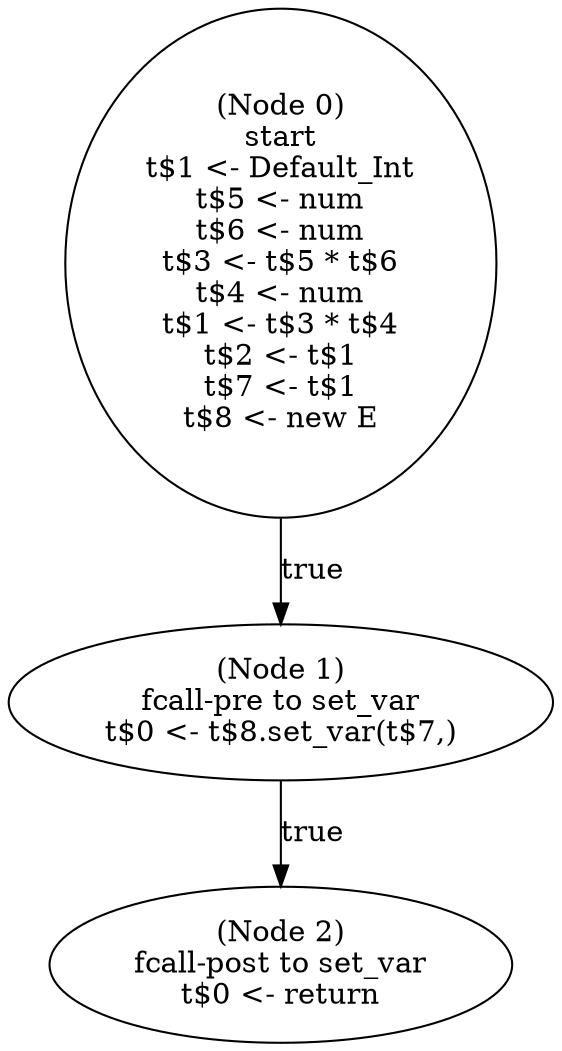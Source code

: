 digraph method5_pre {
  n0 [label="(Node 0)\nstart\nt$1 <- Default_Int\nt$5 <- num\nt$6 <- num\nt$3 <- t$5 * t$6\nt$4 <- num\nt$1 <- t$3 * t$4\nt$2 <- t$1\nt$7 <- t$1\nt$8 <- new E\n"];
 n0 -> n1 [label="true"];
  n1 [label="(Node 1)\nfcall-pre to set_var\nt$0 <- t$8.set_var(t$7,)\n"];
 n1 -> n2 [label="true"];
  n2 [label="(Node 2)\nfcall-post to set_var\nt$0 <- return\n"];
}
